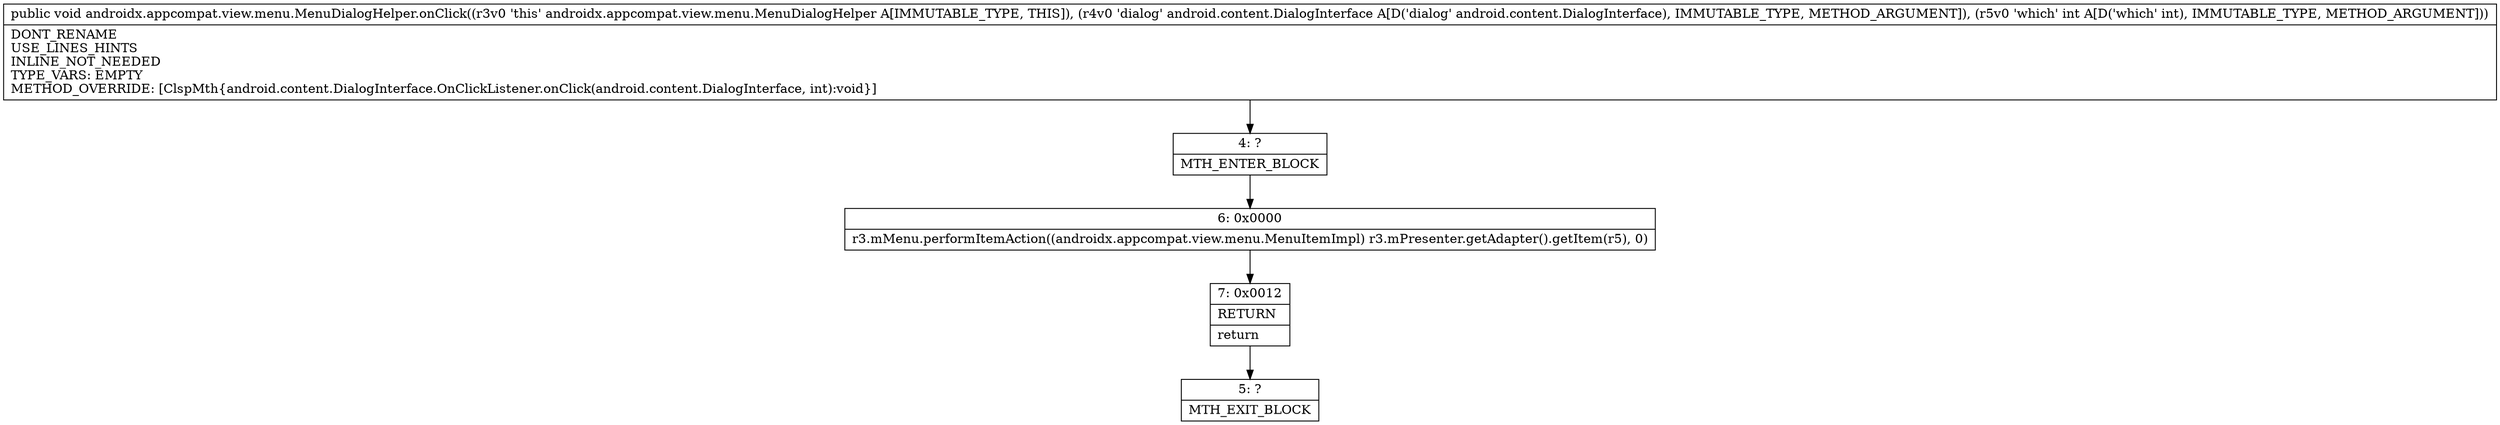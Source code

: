 digraph "CFG forandroidx.appcompat.view.menu.MenuDialogHelper.onClick(Landroid\/content\/DialogInterface;I)V" {
Node_4 [shape=record,label="{4\:\ ?|MTH_ENTER_BLOCK\l}"];
Node_6 [shape=record,label="{6\:\ 0x0000|r3.mMenu.performItemAction((androidx.appcompat.view.menu.MenuItemImpl) r3.mPresenter.getAdapter().getItem(r5), 0)\l}"];
Node_7 [shape=record,label="{7\:\ 0x0012|RETURN\l|return\l}"];
Node_5 [shape=record,label="{5\:\ ?|MTH_EXIT_BLOCK\l}"];
MethodNode[shape=record,label="{public void androidx.appcompat.view.menu.MenuDialogHelper.onClick((r3v0 'this' androidx.appcompat.view.menu.MenuDialogHelper A[IMMUTABLE_TYPE, THIS]), (r4v0 'dialog' android.content.DialogInterface A[D('dialog' android.content.DialogInterface), IMMUTABLE_TYPE, METHOD_ARGUMENT]), (r5v0 'which' int A[D('which' int), IMMUTABLE_TYPE, METHOD_ARGUMENT]))  | DONT_RENAME\lUSE_LINES_HINTS\lINLINE_NOT_NEEDED\lTYPE_VARS: EMPTY\lMETHOD_OVERRIDE: [ClspMth\{android.content.DialogInterface.OnClickListener.onClick(android.content.DialogInterface, int):void\}]\l}"];
MethodNode -> Node_4;Node_4 -> Node_6;
Node_6 -> Node_7;
Node_7 -> Node_5;
}

